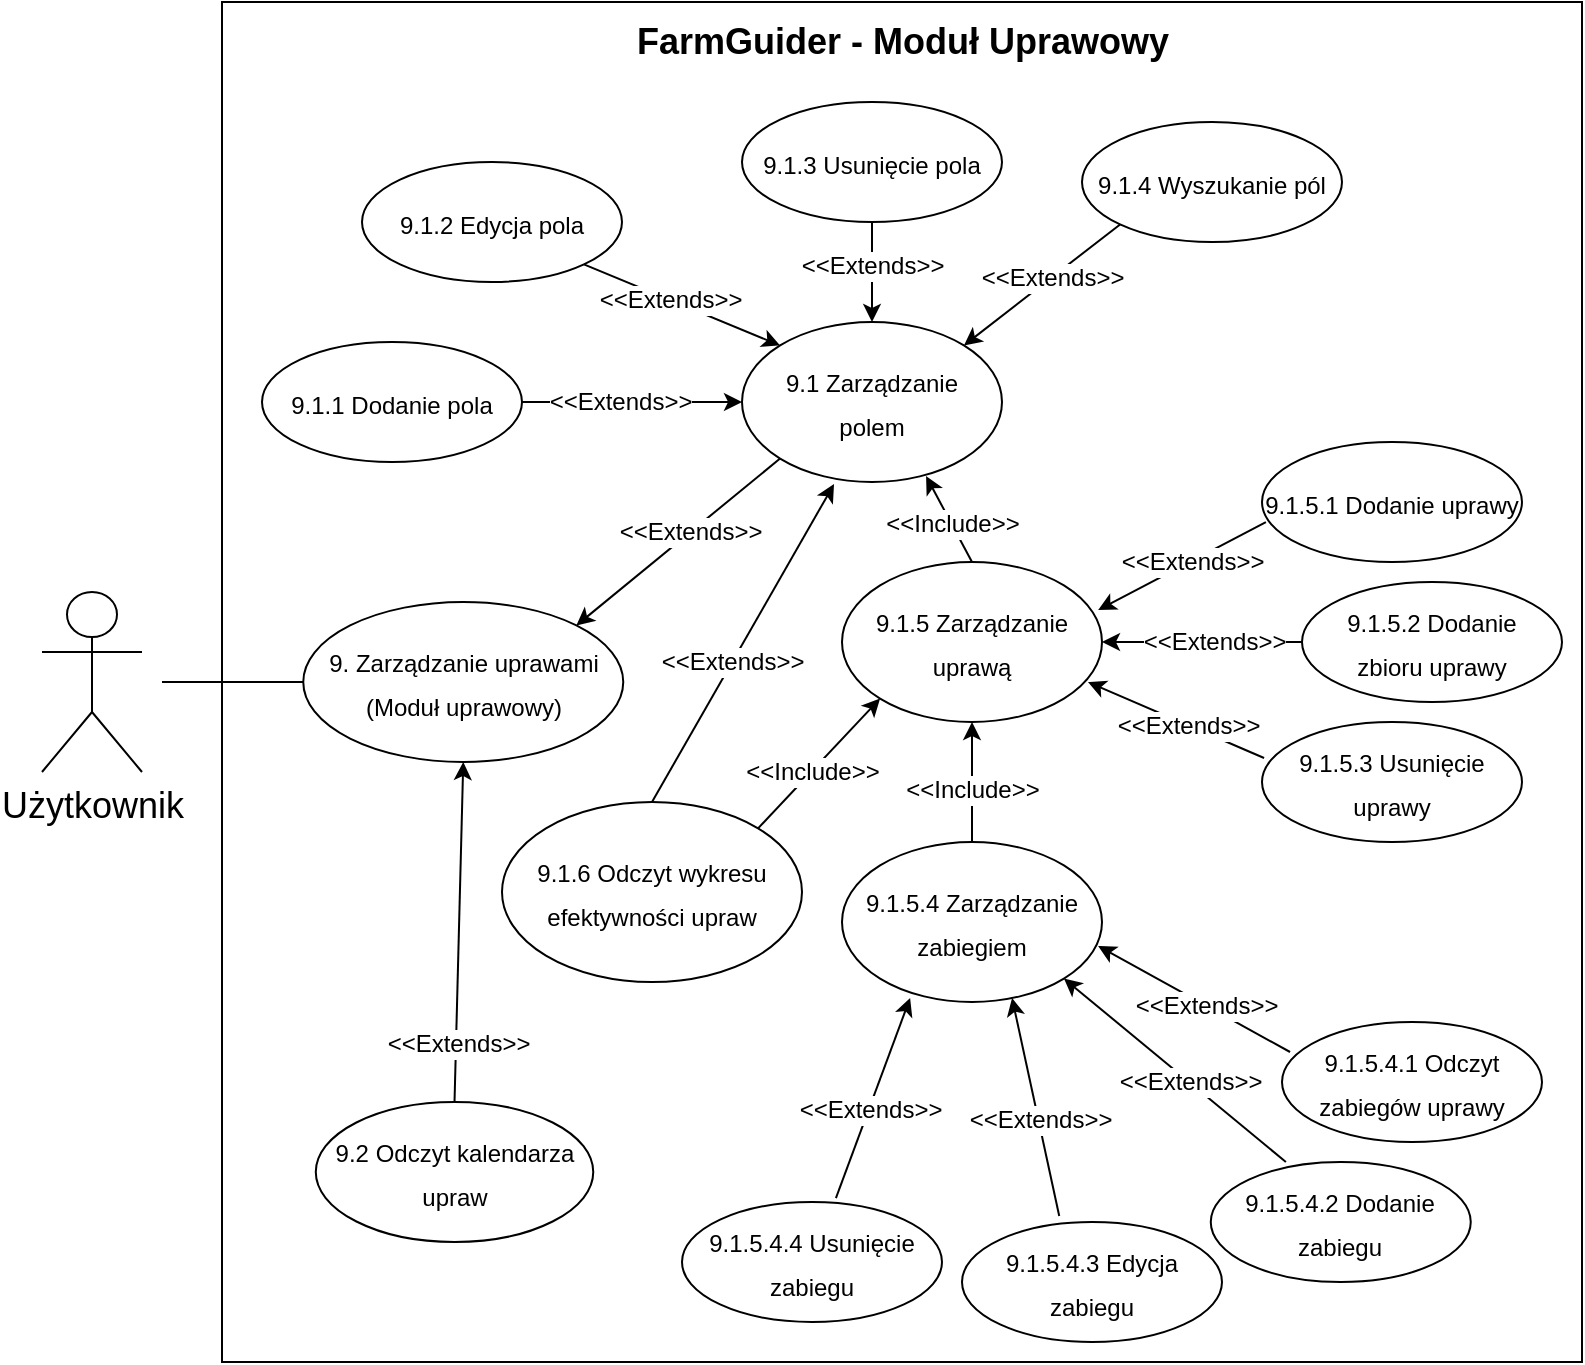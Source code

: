 <mxfile version="22.1.18" type="device">
  <diagram id="BC79CML7Z33H3tk79keH" name="Strona-1">
    <mxGraphModel dx="1434" dy="698" grid="1" gridSize="10" guides="1" tooltips="1" connect="1" arrows="1" fold="1" page="1" pageScale="1" pageWidth="827" pageHeight="1169" math="0" shadow="0">
      <root>
        <mxCell id="0" />
        <mxCell id="1" parent="0" />
        <mxCell id="yx_y9nf9KPECeYAKMQg5-1" value="" style="whiteSpace=wrap;html=1;aspect=fixed;" parent="1" vertex="1">
          <mxGeometry x="110" y="60" width="680" height="680" as="geometry" />
        </mxCell>
        <mxCell id="yx_y9nf9KPECeYAKMQg5-2" value="&lt;div style=&quot;font-size: 18px;&quot; align=&quot;center&quot;&gt;&lt;font style=&quot;font-size: 18px;&quot;&gt;&lt;b&gt;FarmGuider &lt;font style=&quot;font-size: 18px;&quot;&gt;- Moduł Uprawowy&lt;br&gt;&lt;/font&gt;&lt;/b&gt;&lt;/font&gt;&lt;/div&gt;" style="text;html=1;strokeColor=none;fillColor=none;spacing=5;spacingTop=-20;whiteSpace=wrap;overflow=hidden;rounded=0;align=center;" parent="1" vertex="1">
          <mxGeometry x="295.63" y="80" width="308.75" height="30" as="geometry" />
        </mxCell>
        <mxCell id="yx_y9nf9KPECeYAKMQg5-13" value="&lt;font style=&quot;font-size: 12px;&quot;&gt;9. Zarządzanie uprawami&lt;br&gt;&lt;/font&gt;&lt;font style=&quot;font-size: 12px;&quot;&gt;(Moduł uprawowy)&lt;/font&gt;" style="ellipse;whiteSpace=wrap;html=1;fontSize=18;" parent="1" vertex="1">
          <mxGeometry x="150.63" y="360" width="160" height="80" as="geometry" />
        </mxCell>
        <mxCell id="VzAytHsf84ptwid28OPW-6" value="Użytkownik" style="shape=umlActor;verticalLabelPosition=bottom;verticalAlign=top;html=1;outlineConnect=0;fontSize=18;" parent="1" vertex="1">
          <mxGeometry x="20" y="355" width="50" height="90" as="geometry" />
        </mxCell>
        <mxCell id="VzAytHsf84ptwid28OPW-16" style="edgeStyle=orthogonalEdgeStyle;rounded=0;orthogonalLoop=1;jettySize=auto;html=1;entryX=0;entryY=0.5;entryDx=0;entryDy=0;fontSize=12;endArrow=none;endFill=0;" parent="1" target="yx_y9nf9KPECeYAKMQg5-13" edge="1">
          <mxGeometry relative="1" as="geometry">
            <mxPoint x="80" y="400" as="sourcePoint" />
            <Array as="points">
              <mxPoint x="80" y="400" />
            </Array>
            <mxPoint x="610" y="270" as="targetPoint" />
          </mxGeometry>
        </mxCell>
        <mxCell id="VzAytHsf84ptwid28OPW-18" value="&lt;font style=&quot;font-size: 12px;&quot;&gt;9.1 Zarządzanie &lt;br&gt;polem&lt;br&gt;&lt;/font&gt;" style="ellipse;whiteSpace=wrap;html=1;fontSize=18;" parent="1" vertex="1">
          <mxGeometry x="370" y="220" width="130" height="80" as="geometry" />
        </mxCell>
        <mxCell id="VzAytHsf84ptwid28OPW-29" value="&lt;div&gt;&lt;font style=&quot;font-size: 12px;&quot;&gt;9.1.1 Dodanie pola&lt;/font&gt;&lt;/div&gt;" style="ellipse;whiteSpace=wrap;html=1;fontSize=18;" parent="1" vertex="1">
          <mxGeometry x="130" y="230" width="130" height="60" as="geometry" />
        </mxCell>
        <mxCell id="VzAytHsf84ptwid28OPW-38" value="" style="endArrow=classic;html=1;rounded=0;entryX=1;entryY=0;entryDx=0;entryDy=0;exitX=0;exitY=1;exitDx=0;exitDy=0;" parent="1" source="VzAytHsf84ptwid28OPW-18" target="yx_y9nf9KPECeYAKMQg5-13" edge="1">
          <mxGeometry width="50" height="50" relative="1" as="geometry">
            <mxPoint x="370" y="210" as="sourcePoint" />
            <mxPoint x="235" y="370" as="targetPoint" />
          </mxGeometry>
        </mxCell>
        <mxCell id="VzAytHsf84ptwid28OPW-39" value="&lt;font style=&quot;font-size: 12px;&quot;&gt;&amp;lt;&amp;lt;Extends&amp;gt;&amp;gt;&lt;/font&gt;" style="edgeLabel;html=1;align=center;verticalAlign=middle;resizable=0;points=[];rotation=0;" parent="VzAytHsf84ptwid28OPW-38" vertex="1" connectable="0">
          <mxGeometry x="-0.122" relative="1" as="geometry">
            <mxPoint as="offset" />
          </mxGeometry>
        </mxCell>
        <mxCell id="VzAytHsf84ptwid28OPW-84" value="&lt;font style=&quot;font-size: 12px;&quot;&gt;9.1.5 Zarządzanie &lt;br&gt;uprawą&lt;br&gt;&lt;/font&gt;" style="ellipse;whiteSpace=wrap;html=1;fontSize=18;" parent="1" vertex="1">
          <mxGeometry x="420" y="340" width="130" height="80" as="geometry" />
        </mxCell>
        <mxCell id="VzAytHsf84ptwid28OPW-85" value="&lt;font style=&quot;font-size: 12px;&quot;&gt;9.1.5.4 Zarządzanie &lt;br&gt;zabiegiem&lt;br&gt;&lt;/font&gt;" style="ellipse;whiteSpace=wrap;html=1;fontSize=18;" parent="1" vertex="1">
          <mxGeometry x="420" y="480" width="130" height="80" as="geometry" />
        </mxCell>
        <mxCell id="VzAytHsf84ptwid28OPW-87" value="&lt;font style=&quot;font-size: 12px;&quot;&gt;9.2 Odczyt kalendarza&lt;br&gt;upraw&lt;br&gt;&lt;/font&gt;" style="ellipse;whiteSpace=wrap;html=1;fontSize=18;" parent="1" vertex="1">
          <mxGeometry x="156.89" y="610" width="138.74" height="70" as="geometry" />
        </mxCell>
        <mxCell id="VzAytHsf84ptwid28OPW-88" value="" style="endArrow=classic;html=1;rounded=0;entryX=0.708;entryY=0.963;entryDx=0;entryDy=0;exitX=0.5;exitY=0;exitDx=0;exitDy=0;entryPerimeter=0;" parent="1" source="VzAytHsf84ptwid28OPW-84" target="VzAytHsf84ptwid28OPW-18" edge="1">
          <mxGeometry width="50" height="50" relative="1" as="geometry">
            <mxPoint x="269" y="289" as="sourcePoint" />
            <mxPoint x="242" y="371" as="targetPoint" />
          </mxGeometry>
        </mxCell>
        <mxCell id="VzAytHsf84ptwid28OPW-89" value="&lt;font style=&quot;font-size: 12px;&quot;&gt;&amp;lt;&amp;lt;Include&amp;gt;&amp;gt;&lt;/font&gt;" style="edgeLabel;html=1;align=center;verticalAlign=middle;resizable=0;points=[];rotation=0;" parent="VzAytHsf84ptwid28OPW-88" vertex="1" connectable="0">
          <mxGeometry x="-0.122" relative="1" as="geometry">
            <mxPoint as="offset" />
          </mxGeometry>
        </mxCell>
        <mxCell id="VzAytHsf84ptwid28OPW-90" value="" style="endArrow=classic;html=1;rounded=0;entryX=0.5;entryY=1;entryDx=0;entryDy=0;exitX=0.5;exitY=0;exitDx=0;exitDy=0;" parent="1" source="VzAytHsf84ptwid28OPW-85" target="VzAytHsf84ptwid28OPW-84" edge="1">
          <mxGeometry width="50" height="50" relative="1" as="geometry">
            <mxPoint x="380" y="340" as="sourcePoint" />
            <mxPoint x="281" y="382" as="targetPoint" />
          </mxGeometry>
        </mxCell>
        <mxCell id="VzAytHsf84ptwid28OPW-91" value="&lt;font style=&quot;font-size: 12px;&quot;&gt;&amp;lt;&amp;lt;Include&amp;gt;&amp;gt;&lt;/font&gt;" style="edgeLabel;html=1;align=center;verticalAlign=middle;resizable=0;points=[];rotation=0;" parent="VzAytHsf84ptwid28OPW-90" vertex="1" connectable="0">
          <mxGeometry x="-0.122" relative="1" as="geometry">
            <mxPoint as="offset" />
          </mxGeometry>
        </mxCell>
        <mxCell id="VzAytHsf84ptwid28OPW-92" value="" style="endArrow=classic;html=1;rounded=0;entryX=0.5;entryY=1;entryDx=0;entryDy=0;exitX=0.5;exitY=0;exitDx=0;exitDy=0;" parent="1" source="VzAytHsf84ptwid28OPW-87" target="yx_y9nf9KPECeYAKMQg5-13" edge="1">
          <mxGeometry width="50" height="50" relative="1" as="geometry">
            <mxPoint x="399" y="472" as="sourcePoint" />
            <mxPoint x="299" y="422" as="targetPoint" />
          </mxGeometry>
        </mxCell>
        <mxCell id="VzAytHsf84ptwid28OPW-93" value="&lt;font style=&quot;font-size: 12px;&quot;&gt;&amp;lt;&amp;lt;Extends&amp;gt;&amp;gt;&lt;/font&gt;" style="edgeLabel;html=1;align=center;verticalAlign=middle;resizable=0;points=[];rotation=0;" parent="VzAytHsf84ptwid28OPW-92" vertex="1" connectable="0">
          <mxGeometry x="-0.122" relative="1" as="geometry">
            <mxPoint y="45" as="offset" />
          </mxGeometry>
        </mxCell>
        <mxCell id="VzAytHsf84ptwid28OPW-94" value="&lt;div&gt;&lt;font style=&quot;font-size: 12px;&quot;&gt;9.1.2 &lt;/font&gt;&lt;font style=&quot;font-size: 12px;&quot;&gt;Edycja pola&lt;/font&gt;&lt;/div&gt;" style="ellipse;whiteSpace=wrap;html=1;fontSize=18;" parent="1" vertex="1">
          <mxGeometry x="180" y="140" width="130" height="60" as="geometry" />
        </mxCell>
        <mxCell id="VzAytHsf84ptwid28OPW-95" value="&lt;div&gt;&lt;font style=&quot;font-size: 12px;&quot;&gt;9.1.3 &lt;/font&gt;&lt;font style=&quot;font-size: 12px;&quot;&gt;Usunięcie pola&lt;/font&gt;&lt;/div&gt;" style="ellipse;whiteSpace=wrap;html=1;fontSize=18;" parent="1" vertex="1">
          <mxGeometry x="370" y="110" width="130" height="60" as="geometry" />
        </mxCell>
        <mxCell id="VzAytHsf84ptwid28OPW-96" value="&lt;div&gt;&lt;font style=&quot;font-size: 12px;&quot;&gt;9.1.4 &lt;/font&gt;&lt;font style=&quot;font-size: 12px;&quot;&gt;Wyszukanie pól&lt;/font&gt;&lt;/div&gt;" style="ellipse;whiteSpace=wrap;html=1;fontSize=18;" parent="1" vertex="1">
          <mxGeometry x="540" y="120" width="130" height="60" as="geometry" />
        </mxCell>
        <mxCell id="VzAytHsf84ptwid28OPW-97" value="&lt;div&gt;&lt;font style=&quot;font-size: 12px;&quot;&gt;9.1.6 Odczyt wykresu efektywności upraw&lt;br&gt;&lt;/font&gt;&lt;/div&gt;" style="ellipse;whiteSpace=wrap;html=1;fontSize=18;" parent="1" vertex="1">
          <mxGeometry x="250" y="460" width="150" height="90" as="geometry" />
        </mxCell>
        <mxCell id="VzAytHsf84ptwid28OPW-98" value="&lt;font style=&quot;font-size: 12px;&quot;&gt;9.1.5.1 Dodanie uprawy&lt;br&gt;&lt;/font&gt;" style="ellipse;whiteSpace=wrap;html=1;fontSize=18;" parent="1" vertex="1">
          <mxGeometry x="630" y="280" width="130" height="60" as="geometry" />
        </mxCell>
        <mxCell id="VzAytHsf84ptwid28OPW-99" value="&lt;div&gt;&lt;font style=&quot;font-size: 12px;&quot;&gt;9.1.5.2 &lt;/font&gt;&lt;font style=&quot;font-size: 12px;&quot;&gt;Dodanie&lt;br&gt;zbioru uprawy&lt;br&gt;&lt;/font&gt;&lt;/div&gt;" style="ellipse;whiteSpace=wrap;html=1;fontSize=18;" parent="1" vertex="1">
          <mxGeometry x="650" y="350" width="130" height="60" as="geometry" />
        </mxCell>
        <mxCell id="VzAytHsf84ptwid28OPW-100" value="&lt;div&gt;&lt;font style=&quot;font-size: 12px;&quot;&gt;9.1.5.3 &lt;/font&gt;&lt;font style=&quot;font-size: 12px;&quot;&gt;Usunięcie uprawy&lt;br&gt;&lt;/font&gt;&lt;/div&gt;" style="ellipse;whiteSpace=wrap;html=1;fontSize=18;" parent="1" vertex="1">
          <mxGeometry x="630" y="420" width="130" height="60" as="geometry" />
        </mxCell>
        <mxCell id="VzAytHsf84ptwid28OPW-101" value="&lt;div&gt;&lt;font style=&quot;font-size: 12px;&quot;&gt;9.1.5.4.1 Odczyt zabiegów uprawy&lt;br&gt;&lt;/font&gt;&lt;/div&gt;" style="ellipse;whiteSpace=wrap;html=1;fontSize=18;" parent="1" vertex="1">
          <mxGeometry x="640" y="570" width="130" height="60" as="geometry" />
        </mxCell>
        <mxCell id="VzAytHsf84ptwid28OPW-102" value="&lt;div&gt;&lt;font style=&quot;font-size: 12px;&quot;&gt;9.1.5.4.2 &lt;/font&gt;&lt;font style=&quot;font-size: 12px;&quot;&gt;Dodanie zabiegu&lt;br&gt;&lt;/font&gt;&lt;/div&gt;" style="ellipse;whiteSpace=wrap;html=1;fontSize=18;" parent="1" vertex="1">
          <mxGeometry x="604.38" y="640" width="130" height="60" as="geometry" />
        </mxCell>
        <mxCell id="VzAytHsf84ptwid28OPW-103" value="&lt;div&gt;&lt;font style=&quot;font-size: 12px;&quot;&gt;9.1.5.4.3 &lt;/font&gt;&lt;font style=&quot;font-size: 12px;&quot;&gt;Edycja zabiegu&lt;br&gt;&lt;/font&gt;&lt;/div&gt;" style="ellipse;whiteSpace=wrap;html=1;fontSize=18;" parent="1" vertex="1">
          <mxGeometry x="480" y="670" width="130" height="60" as="geometry" />
        </mxCell>
        <mxCell id="VzAytHsf84ptwid28OPW-104" value="&lt;div&gt;&lt;font style=&quot;font-size: 12px;&quot;&gt;9.1.5.4.4 &lt;/font&gt;&lt;font style=&quot;font-size: 12px;&quot;&gt;Usunięcie zabiegu &lt;/font&gt;&lt;/div&gt;" style="ellipse;whiteSpace=wrap;html=1;fontSize=18;" parent="1" vertex="1">
          <mxGeometry x="340" y="660" width="130" height="60" as="geometry" />
        </mxCell>
        <mxCell id="VzAytHsf84ptwid28OPW-105" value="" style="endArrow=classic;html=1;rounded=0;entryX=0;entryY=0.5;entryDx=0;entryDy=0;" parent="1" target="VzAytHsf84ptwid28OPW-18" edge="1">
          <mxGeometry width="50" height="50" relative="1" as="geometry">
            <mxPoint x="260" y="260" as="sourcePoint" />
            <mxPoint x="242" y="371" as="targetPoint" />
          </mxGeometry>
        </mxCell>
        <mxCell id="VzAytHsf84ptwid28OPW-106" value="&lt;font style=&quot;font-size: 12px;&quot;&gt;&amp;lt;&amp;lt;Extends&amp;gt;&amp;gt;&lt;/font&gt;" style="edgeLabel;html=1;align=center;verticalAlign=middle;resizable=0;points=[];rotation=0;" parent="VzAytHsf84ptwid28OPW-105" vertex="1" connectable="0">
          <mxGeometry x="-0.122" relative="1" as="geometry">
            <mxPoint as="offset" />
          </mxGeometry>
        </mxCell>
        <mxCell id="VzAytHsf84ptwid28OPW-107" value="" style="endArrow=classic;html=1;rounded=0;entryX=0;entryY=0;entryDx=0;entryDy=0;exitX=1;exitY=1;exitDx=0;exitDy=0;" parent="1" source="VzAytHsf84ptwid28OPW-94" target="VzAytHsf84ptwid28OPW-18" edge="1">
          <mxGeometry width="50" height="50" relative="1" as="geometry">
            <mxPoint x="270" y="270" as="sourcePoint" />
            <mxPoint x="380" y="270" as="targetPoint" />
          </mxGeometry>
        </mxCell>
        <mxCell id="VzAytHsf84ptwid28OPW-108" value="&lt;font style=&quot;font-size: 12px;&quot;&gt;&amp;lt;&amp;lt;Extends&amp;gt;&amp;gt;&lt;/font&gt;" style="edgeLabel;html=1;align=center;verticalAlign=middle;resizable=0;points=[];rotation=0;" parent="VzAytHsf84ptwid28OPW-107" vertex="1" connectable="0">
          <mxGeometry x="-0.122" relative="1" as="geometry">
            <mxPoint as="offset" />
          </mxGeometry>
        </mxCell>
        <mxCell id="VzAytHsf84ptwid28OPW-109" value="" style="endArrow=classic;html=1;rounded=0;entryX=0.5;entryY=0;entryDx=0;entryDy=0;exitX=0.5;exitY=1;exitDx=0;exitDy=0;" parent="1" source="VzAytHsf84ptwid28OPW-95" target="VzAytHsf84ptwid28OPW-18" edge="1">
          <mxGeometry width="50" height="50" relative="1" as="geometry">
            <mxPoint x="301" y="201" as="sourcePoint" />
            <mxPoint x="399" y="242" as="targetPoint" />
          </mxGeometry>
        </mxCell>
        <mxCell id="VzAytHsf84ptwid28OPW-110" value="&lt;font style=&quot;font-size: 12px;&quot;&gt;&amp;lt;&amp;lt;Extends&amp;gt;&amp;gt;&lt;/font&gt;" style="edgeLabel;html=1;align=center;verticalAlign=middle;resizable=0;points=[];rotation=0;" parent="VzAytHsf84ptwid28OPW-109" vertex="1" connectable="0">
          <mxGeometry x="-0.122" relative="1" as="geometry">
            <mxPoint as="offset" />
          </mxGeometry>
        </mxCell>
        <mxCell id="VzAytHsf84ptwid28OPW-111" value="" style="endArrow=classic;html=1;rounded=0;entryX=1;entryY=0;entryDx=0;entryDy=0;exitX=0;exitY=1;exitDx=0;exitDy=0;" parent="1" source="VzAytHsf84ptwid28OPW-96" target="VzAytHsf84ptwid28OPW-18" edge="1">
          <mxGeometry width="50" height="50" relative="1" as="geometry">
            <mxPoint x="445" y="180" as="sourcePoint" />
            <mxPoint x="445" y="230" as="targetPoint" />
          </mxGeometry>
        </mxCell>
        <mxCell id="VzAytHsf84ptwid28OPW-112" value="&lt;font style=&quot;font-size: 12px;&quot;&gt;&amp;lt;&amp;lt;Extends&amp;gt;&amp;gt;&lt;/font&gt;" style="edgeLabel;html=1;align=center;verticalAlign=middle;resizable=0;points=[];rotation=0;" parent="VzAytHsf84ptwid28OPW-111" vertex="1" connectable="0">
          <mxGeometry x="-0.122" relative="1" as="geometry">
            <mxPoint as="offset" />
          </mxGeometry>
        </mxCell>
        <mxCell id="VzAytHsf84ptwid28OPW-113" value="" style="endArrow=classic;html=1;rounded=0;entryX=0.354;entryY=1.013;entryDx=0;entryDy=0;exitX=0.5;exitY=0;exitDx=0;exitDy=0;entryPerimeter=0;" parent="1" source="VzAytHsf84ptwid28OPW-97" target="VzAytHsf84ptwid28OPW-18" edge="1">
          <mxGeometry width="50" height="50" relative="1" as="geometry">
            <mxPoint x="569" y="181" as="sourcePoint" />
            <mxPoint x="491" y="242" as="targetPoint" />
          </mxGeometry>
        </mxCell>
        <mxCell id="VzAytHsf84ptwid28OPW-114" value="&lt;font style=&quot;font-size: 12px;&quot;&gt;&amp;lt;&amp;lt;Extends&amp;gt;&amp;gt;&lt;/font&gt;" style="edgeLabel;html=1;align=center;verticalAlign=middle;resizable=0;points=[];rotation=0;" parent="VzAytHsf84ptwid28OPW-113" vertex="1" connectable="0">
          <mxGeometry x="-0.122" relative="1" as="geometry">
            <mxPoint as="offset" />
          </mxGeometry>
        </mxCell>
        <mxCell id="VzAytHsf84ptwid28OPW-115" value="" style="endArrow=classic;html=1;rounded=0;entryX=0.985;entryY=0.3;entryDx=0;entryDy=0;exitX=0.015;exitY=0.667;exitDx=0;exitDy=0;entryPerimeter=0;exitPerimeter=0;" parent="1" source="VzAytHsf84ptwid28OPW-98" target="VzAytHsf84ptwid28OPW-84" edge="1">
          <mxGeometry width="50" height="50" relative="1" as="geometry">
            <mxPoint x="440" y="410" as="sourcePoint" />
            <mxPoint x="300" y="410" as="targetPoint" />
          </mxGeometry>
        </mxCell>
        <mxCell id="VzAytHsf84ptwid28OPW-116" value="&lt;font style=&quot;font-size: 12px;&quot;&gt;&amp;lt;&amp;lt;Extends&amp;gt;&amp;gt;&lt;/font&gt;" style="edgeLabel;html=1;align=center;verticalAlign=middle;resizable=0;points=[];rotation=0;" parent="VzAytHsf84ptwid28OPW-115" vertex="1" connectable="0">
          <mxGeometry x="-0.122" relative="1" as="geometry">
            <mxPoint as="offset" />
          </mxGeometry>
        </mxCell>
        <mxCell id="VzAytHsf84ptwid28OPW-117" value="" style="endArrow=classic;html=1;rounded=0;entryX=1;entryY=0.5;entryDx=0;entryDy=0;exitX=0;exitY=0.5;exitDx=0;exitDy=0;" parent="1" source="VzAytHsf84ptwid28OPW-99" target="VzAytHsf84ptwid28OPW-84" edge="1">
          <mxGeometry width="50" height="50" relative="1" as="geometry">
            <mxPoint x="652" y="360" as="sourcePoint" />
            <mxPoint x="568" y="394" as="targetPoint" />
          </mxGeometry>
        </mxCell>
        <mxCell id="VzAytHsf84ptwid28OPW-118" value="&lt;font style=&quot;font-size: 12px;&quot;&gt;&amp;lt;&amp;lt;Extends&amp;gt;&amp;gt;&lt;/font&gt;" style="edgeLabel;html=1;align=center;verticalAlign=middle;resizable=0;points=[];rotation=0;" parent="VzAytHsf84ptwid28OPW-117" vertex="1" connectable="0">
          <mxGeometry x="-0.122" relative="1" as="geometry">
            <mxPoint as="offset" />
          </mxGeometry>
        </mxCell>
        <mxCell id="VzAytHsf84ptwid28OPW-119" value="" style="endArrow=classic;html=1;rounded=0;entryX=0.946;entryY=0.75;entryDx=0;entryDy=0;exitX=0.008;exitY=0.3;exitDx=0;exitDy=0;entryPerimeter=0;exitPerimeter=0;" parent="1" source="VzAytHsf84ptwid28OPW-100" target="VzAytHsf84ptwid28OPW-84" edge="1">
          <mxGeometry width="50" height="50" relative="1" as="geometry">
            <mxPoint x="660" y="410" as="sourcePoint" />
            <mxPoint x="554" y="410" as="targetPoint" />
          </mxGeometry>
        </mxCell>
        <mxCell id="VzAytHsf84ptwid28OPW-120" value="&lt;font style=&quot;font-size: 12px;&quot;&gt;&amp;lt;&amp;lt;Extends&amp;gt;&amp;gt;&lt;/font&gt;" style="edgeLabel;html=1;align=center;verticalAlign=middle;resizable=0;points=[];rotation=0;" parent="VzAytHsf84ptwid28OPW-119" vertex="1" connectable="0">
          <mxGeometry x="-0.122" relative="1" as="geometry">
            <mxPoint as="offset" />
          </mxGeometry>
        </mxCell>
        <mxCell id="VzAytHsf84ptwid28OPW-121" value="" style="endArrow=classic;html=1;rounded=0;entryX=0.985;entryY=0.65;entryDx=0;entryDy=0;exitX=0.031;exitY=0.25;exitDx=0;exitDy=0;exitPerimeter=0;entryPerimeter=0;" parent="1" source="VzAytHsf84ptwid28OPW-101" target="VzAytHsf84ptwid28OPW-85" edge="1">
          <mxGeometry width="50" height="50" relative="1" as="geometry">
            <mxPoint x="641" y="468" as="sourcePoint" />
            <mxPoint x="547" y="430" as="targetPoint" />
          </mxGeometry>
        </mxCell>
        <mxCell id="VzAytHsf84ptwid28OPW-122" value="&lt;font style=&quot;font-size: 12px;&quot;&gt;&amp;lt;&amp;lt;Extends&amp;gt;&amp;gt;&lt;/font&gt;" style="edgeLabel;html=1;align=center;verticalAlign=middle;resizable=0;points=[];rotation=0;" parent="VzAytHsf84ptwid28OPW-121" vertex="1" connectable="0">
          <mxGeometry x="-0.122" relative="1" as="geometry">
            <mxPoint as="offset" />
          </mxGeometry>
        </mxCell>
        <mxCell id="VzAytHsf84ptwid28OPW-123" value="" style="endArrow=classic;html=1;rounded=0;entryX=1;entryY=1;entryDx=0;entryDy=0;exitX=0.289;exitY=0;exitDx=0;exitDy=0;exitPerimeter=0;" parent="1" source="VzAytHsf84ptwid28OPW-102" target="VzAytHsf84ptwid28OPW-85" edge="1">
          <mxGeometry width="50" height="50" relative="1" as="geometry">
            <mxPoint x="654" y="595" as="sourcePoint" />
            <mxPoint x="538" y="562" as="targetPoint" />
          </mxGeometry>
        </mxCell>
        <mxCell id="VzAytHsf84ptwid28OPW-124" value="&lt;font style=&quot;font-size: 12px;&quot;&gt;&amp;lt;&amp;lt;Extends&amp;gt;&amp;gt;&lt;/font&gt;" style="edgeLabel;html=1;align=center;verticalAlign=middle;resizable=0;points=[];rotation=0;" parent="VzAytHsf84ptwid28OPW-123" vertex="1" connectable="0">
          <mxGeometry x="-0.122" relative="1" as="geometry">
            <mxPoint as="offset" />
          </mxGeometry>
        </mxCell>
        <mxCell id="VzAytHsf84ptwid28OPW-125" value="" style="endArrow=classic;html=1;rounded=0;entryX=0.654;entryY=0.975;entryDx=0;entryDy=0;exitX=0.374;exitY=-0.05;exitDx=0;exitDy=0;exitPerimeter=0;entryPerimeter=0;" parent="1" source="VzAytHsf84ptwid28OPW-103" target="VzAytHsf84ptwid28OPW-85" edge="1">
          <mxGeometry width="50" height="50" relative="1" as="geometry">
            <mxPoint x="652" y="650" as="sourcePoint" />
            <mxPoint x="521" y="578" as="targetPoint" />
          </mxGeometry>
        </mxCell>
        <mxCell id="VzAytHsf84ptwid28OPW-126" value="&lt;font style=&quot;font-size: 12px;&quot;&gt;&amp;lt;&amp;lt;Extends&amp;gt;&amp;gt;&lt;/font&gt;" style="edgeLabel;html=1;align=center;verticalAlign=middle;resizable=0;points=[];rotation=0;" parent="VzAytHsf84ptwid28OPW-125" vertex="1" connectable="0">
          <mxGeometry x="-0.122" relative="1" as="geometry">
            <mxPoint as="offset" />
          </mxGeometry>
        </mxCell>
        <mxCell id="VzAytHsf84ptwid28OPW-127" value="" style="endArrow=classic;html=1;rounded=0;entryX=0.262;entryY=0.975;entryDx=0;entryDy=0;exitX=0.592;exitY=-0.033;exitDx=0;exitDy=0;entryPerimeter=0;exitPerimeter=0;" parent="1" source="VzAytHsf84ptwid28OPW-104" target="VzAytHsf84ptwid28OPW-85" edge="1">
          <mxGeometry width="50" height="50" relative="1" as="geometry">
            <mxPoint x="539" y="677" as="sourcePoint" />
            <mxPoint x="495" y="588" as="targetPoint" />
          </mxGeometry>
        </mxCell>
        <mxCell id="VzAytHsf84ptwid28OPW-128" value="&lt;font style=&quot;font-size: 12px;&quot;&gt;&amp;lt;&amp;lt;Extends&amp;gt;&amp;gt;&lt;/font&gt;" style="edgeLabel;html=1;align=center;verticalAlign=middle;resizable=0;points=[];rotation=0;" parent="VzAytHsf84ptwid28OPW-127" vertex="1" connectable="0">
          <mxGeometry x="-0.122" relative="1" as="geometry">
            <mxPoint as="offset" />
          </mxGeometry>
        </mxCell>
        <mxCell id="_wD3rK-EPYVlkTO_7S9Q-1" value="" style="endArrow=classic;html=1;rounded=0;entryX=0;entryY=1;entryDx=0;entryDy=0;exitX=1;exitY=0;exitDx=0;exitDy=0;" parent="1" source="VzAytHsf84ptwid28OPW-97" target="VzAytHsf84ptwid28OPW-84" edge="1">
          <mxGeometry width="50" height="50" relative="1" as="geometry">
            <mxPoint x="335" y="470" as="sourcePoint" />
            <mxPoint x="426" y="311" as="targetPoint" />
          </mxGeometry>
        </mxCell>
        <mxCell id="_wD3rK-EPYVlkTO_7S9Q-2" value="&lt;font style=&quot;font-size: 12px;&quot;&gt;&amp;lt;&amp;lt;Include&amp;gt;&amp;gt;&lt;/font&gt;" style="edgeLabel;html=1;align=center;verticalAlign=middle;resizable=0;points=[];rotation=0;" parent="_wD3rK-EPYVlkTO_7S9Q-1" vertex="1" connectable="0">
          <mxGeometry x="-0.122" relative="1" as="geometry">
            <mxPoint as="offset" />
          </mxGeometry>
        </mxCell>
      </root>
    </mxGraphModel>
  </diagram>
</mxfile>
